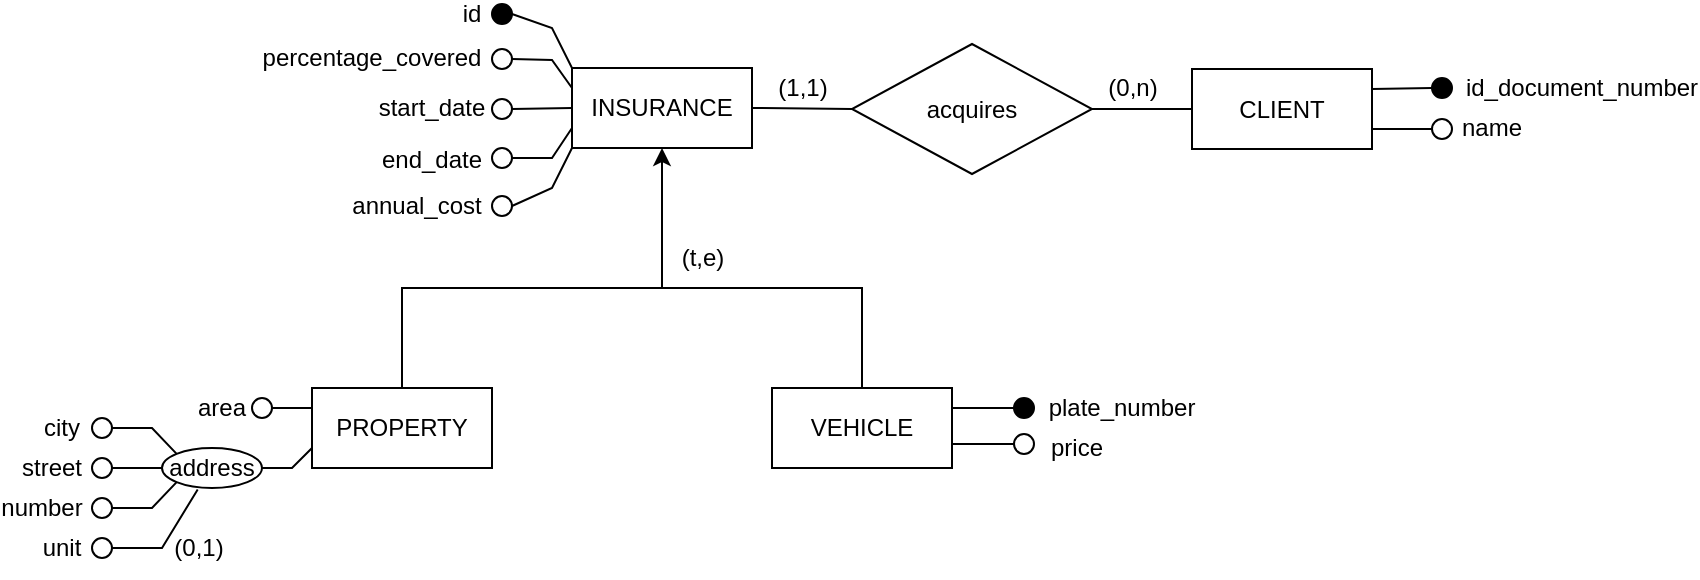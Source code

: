 <mxfile version="21.6.6" type="device">
  <diagram name="Página-1" id="CCxcWpyzQPPHp-bs092B">
    <mxGraphModel dx="1195" dy="632" grid="0" gridSize="5" guides="0" tooltips="1" connect="1" arrows="0" fold="1" page="1" pageScale="1" pageWidth="1169" pageHeight="827" math="0" shadow="0">
      <root>
        <mxCell id="0" />
        <mxCell id="1" parent="0" />
        <mxCell id="-kZ3y6Vt6g4glE9rWf7v-2" value="INSURANCE" style="rounded=0;whiteSpace=wrap;html=1;" parent="1" vertex="1">
          <mxGeometry x="370" y="310" width="90" height="40" as="geometry" />
        </mxCell>
        <mxCell id="-kZ3y6Vt6g4glE9rWf7v-3" value="acquires" style="shape=rhombus;perimeter=rhombusPerimeter;whiteSpace=wrap;html=1;align=center;fillColor=none;gradientColor=none;rounded=0;" parent="1" vertex="1">
          <mxGeometry x="510" y="298" width="120" height="65" as="geometry" />
        </mxCell>
        <mxCell id="-kZ3y6Vt6g4glE9rWf7v-4" value="" style="endArrow=none;html=1;rounded=0;entryX=0;entryY=0.5;entryDx=0;entryDy=0;" parent="1" target="-kZ3y6Vt6g4glE9rWf7v-3" edge="1">
          <mxGeometry relative="1" as="geometry">
            <mxPoint x="460" y="330" as="sourcePoint" />
            <mxPoint x="620" y="330" as="targetPoint" />
          </mxGeometry>
        </mxCell>
        <mxCell id="-kZ3y6Vt6g4glE9rWf7v-5" value="" style="endArrow=none;html=1;rounded=0;entryX=0;entryY=0.5;entryDx=0;entryDy=0;exitX=1;exitY=0.5;exitDx=0;exitDy=0;" parent="1" source="-kZ3y6Vt6g4glE9rWf7v-3" target="-kZ3y6Vt6g4glE9rWf7v-6" edge="1">
          <mxGeometry relative="1" as="geometry">
            <mxPoint x="660" y="330" as="sourcePoint" />
            <mxPoint x="690" y="330.5" as="targetPoint" />
          </mxGeometry>
        </mxCell>
        <mxCell id="-kZ3y6Vt6g4glE9rWf7v-6" value="CLIENT" style="rounded=0;whiteSpace=wrap;html=1;gradientColor=none;fillColor=none;" parent="1" vertex="1">
          <mxGeometry x="680" y="310.5" width="90" height="40" as="geometry" />
        </mxCell>
        <mxCell id="-kZ3y6Vt6g4glE9rWf7v-8" value="" style="ellipse;whiteSpace=wrap;html=1;aspect=fixed;rounded=0;" parent="1" vertex="1">
          <mxGeometry x="800" y="335.5" width="10" height="10" as="geometry" />
        </mxCell>
        <mxCell id="-kZ3y6Vt6g4glE9rWf7v-9" value="" style="ellipse;whiteSpace=wrap;html=1;aspect=fixed;rounded=0;fillColor=#000000;" parent="1" vertex="1">
          <mxGeometry x="800" y="315" width="10" height="10" as="geometry" />
        </mxCell>
        <mxCell id="-kZ3y6Vt6g4glE9rWf7v-11" value="" style="ellipse;whiteSpace=wrap;html=1;aspect=fixed;rounded=0;" parent="1" vertex="1">
          <mxGeometry x="330" y="350" width="10" height="10" as="geometry" />
        </mxCell>
        <mxCell id="-kZ3y6Vt6g4glE9rWf7v-12" value="" style="ellipse;whiteSpace=wrap;html=1;aspect=fixed;rounded=0;fillColor=none;" parent="1" vertex="1">
          <mxGeometry x="330" y="325.5" width="10" height="10" as="geometry" />
        </mxCell>
        <mxCell id="-kZ3y6Vt6g4glE9rWf7v-13" value="" style="ellipse;whiteSpace=wrap;html=1;aspect=fixed;fillColor=#000000;rounded=0;" parent="1" vertex="1">
          <mxGeometry x="330" y="278" width="10" height="10" as="geometry" />
        </mxCell>
        <mxCell id="-kZ3y6Vt6g4glE9rWf7v-18" value="" style="endArrow=none;html=1;rounded=0;exitX=0;exitY=0;exitDx=0;exitDy=0;entryX=1;entryY=0.5;entryDx=0;entryDy=0;" parent="1" source="-kZ3y6Vt6g4glE9rWf7v-2" target="-kZ3y6Vt6g4glE9rWf7v-13" edge="1">
          <mxGeometry width="50" height="50" relative="1" as="geometry">
            <mxPoint x="350" y="340" as="sourcePoint" />
            <mxPoint x="340" y="320" as="targetPoint" />
            <Array as="points">
              <mxPoint x="360" y="290" />
            </Array>
          </mxGeometry>
        </mxCell>
        <mxCell id="-kZ3y6Vt6g4glE9rWf7v-19" value="" style="endArrow=none;html=1;rounded=0;entryX=1;entryY=0.5;entryDx=0;entryDy=0;exitX=0;exitY=0.5;exitDx=0;exitDy=0;" parent="1" source="-kZ3y6Vt6g4glE9rWf7v-2" target="-kZ3y6Vt6g4glE9rWf7v-12" edge="1">
          <mxGeometry width="50" height="50" relative="1" as="geometry">
            <mxPoint x="360" y="330" as="sourcePoint" />
            <mxPoint x="350" y="305" as="targetPoint" />
            <Array as="points" />
          </mxGeometry>
        </mxCell>
        <mxCell id="-kZ3y6Vt6g4glE9rWf7v-20" value="" style="endArrow=none;html=1;rounded=0;entryX=1;entryY=0.5;entryDx=0;entryDy=0;exitX=0;exitY=0.75;exitDx=0;exitDy=0;" parent="1" source="-kZ3y6Vt6g4glE9rWf7v-2" target="-kZ3y6Vt6g4glE9rWf7v-11" edge="1">
          <mxGeometry width="50" height="50" relative="1" as="geometry">
            <mxPoint x="400" y="340" as="sourcePoint" />
            <mxPoint x="370" y="325" as="targetPoint" />
            <Array as="points">
              <mxPoint x="360" y="355" />
            </Array>
          </mxGeometry>
        </mxCell>
        <mxCell id="-kZ3y6Vt6g4glE9rWf7v-22" value="id_document_number" style="text;html=1;strokeColor=none;fillColor=none;align=center;verticalAlign=middle;whiteSpace=wrap;rounded=0;" parent="1" vertex="1">
          <mxGeometry x="850" y="315" width="50" height="10" as="geometry" />
        </mxCell>
        <mxCell id="-kZ3y6Vt6g4glE9rWf7v-23" value="name" style="text;html=1;strokeColor=none;fillColor=none;align=center;verticalAlign=middle;whiteSpace=wrap;rounded=0;" parent="1" vertex="1">
          <mxGeometry x="810" y="335" width="40" height="10" as="geometry" />
        </mxCell>
        <mxCell id="-kZ3y6Vt6g4glE9rWf7v-25" value="id" style="text;html=1;strokeColor=none;fillColor=none;align=center;verticalAlign=middle;whiteSpace=wrap;rounded=0;" parent="1" vertex="1">
          <mxGeometry x="300" y="278" width="40" height="10" as="geometry" />
        </mxCell>
        <mxCell id="-kZ3y6Vt6g4glE9rWf7v-26" value="percentage_covered" style="text;html=1;strokeColor=none;fillColor=none;align=center;verticalAlign=middle;whiteSpace=wrap;rounded=0;" parent="1" vertex="1">
          <mxGeometry x="250" y="300" width="40" height="10" as="geometry" />
        </mxCell>
        <mxCell id="-kZ3y6Vt6g4glE9rWf7v-27" value="end_date" style="text;html=1;strokeColor=none;fillColor=none;align=center;verticalAlign=middle;whiteSpace=wrap;rounded=0;" parent="1" vertex="1">
          <mxGeometry x="280" y="350.5" width="40" height="10" as="geometry" />
        </mxCell>
        <mxCell id="-kZ3y6Vt6g4glE9rWf7v-28" value="(1,1)" style="text;html=1;align=center;verticalAlign=middle;resizable=0;points=[];autosize=1;strokeColor=none;fillColor=none;rounded=0;" parent="1" vertex="1">
          <mxGeometry x="460" y="305" width="50" height="30" as="geometry" />
        </mxCell>
        <mxCell id="-kZ3y6Vt6g4glE9rWf7v-29" value="(0,n)" style="text;html=1;align=center;verticalAlign=middle;resizable=0;points=[];autosize=1;strokeColor=none;fillColor=none;rounded=0;" parent="1" vertex="1">
          <mxGeometry x="625" y="305" width="50" height="30" as="geometry" />
        </mxCell>
        <mxCell id="-kZ3y6Vt6g4glE9rWf7v-31" value="" style="ellipse;whiteSpace=wrap;html=1;aspect=fixed;rounded=0;" parent="1" vertex="1">
          <mxGeometry x="330" y="300.5" width="10" height="10" as="geometry" />
        </mxCell>
        <mxCell id="-kZ3y6Vt6g4glE9rWf7v-32" value="" style="ellipse;whiteSpace=wrap;html=1;aspect=fixed;rounded=0;" parent="1" vertex="1">
          <mxGeometry x="330" y="374" width="10" height="10" as="geometry" />
        </mxCell>
        <mxCell id="-kZ3y6Vt6g4glE9rWf7v-33" value="" style="endArrow=none;html=1;rounded=0;entryX=1;entryY=0.5;entryDx=0;entryDy=0;exitX=0;exitY=0.25;exitDx=0;exitDy=0;" parent="1" source="-kZ3y6Vt6g4glE9rWf7v-2" target="-kZ3y6Vt6g4glE9rWf7v-31" edge="1">
          <mxGeometry width="50" height="50" relative="1" as="geometry">
            <mxPoint x="380" y="340" as="sourcePoint" />
            <mxPoint x="350" y="341" as="targetPoint" />
            <Array as="points">
              <mxPoint x="360" y="306" />
            </Array>
          </mxGeometry>
        </mxCell>
        <mxCell id="-kZ3y6Vt6g4glE9rWf7v-34" value="" style="endArrow=none;html=1;rounded=0;entryX=1;entryY=0.5;entryDx=0;entryDy=0;exitX=0;exitY=1;exitDx=0;exitDy=0;" parent="1" source="-kZ3y6Vt6g4glE9rWf7v-2" target="-kZ3y6Vt6g4glE9rWf7v-32" edge="1">
          <mxGeometry width="50" height="50" relative="1" as="geometry">
            <mxPoint x="390" y="350" as="sourcePoint" />
            <mxPoint x="360" y="351" as="targetPoint" />
            <Array as="points">
              <mxPoint x="360" y="370" />
            </Array>
          </mxGeometry>
        </mxCell>
        <mxCell id="-kZ3y6Vt6g4glE9rWf7v-35" value="start_date" style="text;html=1;strokeColor=none;fillColor=none;align=center;verticalAlign=middle;whiteSpace=wrap;rounded=0;" parent="1" vertex="1">
          <mxGeometry x="280" y="325" width="40" height="10" as="geometry" />
        </mxCell>
        <mxCell id="-kZ3y6Vt6g4glE9rWf7v-36" value="annual_cost" style="text;html=1;strokeColor=none;fillColor=none;align=center;verticalAlign=middle;whiteSpace=wrap;rounded=0;" parent="1" vertex="1">
          <mxGeometry x="265" y="374" width="55" height="10" as="geometry" />
        </mxCell>
        <mxCell id="-kZ3y6Vt6g4glE9rWf7v-40" value="" style="endArrow=none;html=1;rounded=0;entryX=0;entryY=0.5;entryDx=0;entryDy=0;exitX=1;exitY=0.25;exitDx=0;exitDy=0;" parent="1" source="-kZ3y6Vt6g4glE9rWf7v-6" target="-kZ3y6Vt6g4glE9rWf7v-9" edge="1">
          <mxGeometry width="50" height="50" relative="1" as="geometry">
            <mxPoint x="730" y="360" as="sourcePoint" />
            <mxPoint x="780" y="310" as="targetPoint" />
          </mxGeometry>
        </mxCell>
        <mxCell id="-kZ3y6Vt6g4glE9rWf7v-41" value="" style="endArrow=none;html=1;rounded=0;entryX=0;entryY=0.5;entryDx=0;entryDy=0;exitX=1;exitY=0.75;exitDx=0;exitDy=0;" parent="1" source="-kZ3y6Vt6g4glE9rWf7v-6" target="-kZ3y6Vt6g4glE9rWf7v-8" edge="1">
          <mxGeometry width="50" height="50" relative="1" as="geometry">
            <mxPoint x="780" y="331" as="sourcePoint" />
            <mxPoint x="810" y="330" as="targetPoint" />
          </mxGeometry>
        </mxCell>
        <mxCell id="-kZ3y6Vt6g4glE9rWf7v-42" value="PROPERTY" style="rounded=0;whiteSpace=wrap;html=1;" parent="1" vertex="1">
          <mxGeometry x="240" y="470" width="90" height="40" as="geometry" />
        </mxCell>
        <mxCell id="-kZ3y6Vt6g4glE9rWf7v-43" value="VEHICLE" style="rounded=0;whiteSpace=wrap;html=1;" parent="1" vertex="1">
          <mxGeometry x="470" y="470" width="90" height="40" as="geometry" />
        </mxCell>
        <mxCell id="-kZ3y6Vt6g4glE9rWf7v-46" value="" style="endArrow=none;html=1;rounded=0;exitX=0.5;exitY=0;exitDx=0;exitDy=0;entryX=0.5;entryY=0;entryDx=0;entryDy=0;" parent="1" source="-kZ3y6Vt6g4glE9rWf7v-42" target="-kZ3y6Vt6g4glE9rWf7v-43" edge="1">
          <mxGeometry width="50" height="50" relative="1" as="geometry">
            <mxPoint x="310" y="460" as="sourcePoint" />
            <mxPoint x="515" y="440" as="targetPoint" />
            <Array as="points">
              <mxPoint x="285" y="420" />
              <mxPoint x="515" y="420" />
            </Array>
          </mxGeometry>
        </mxCell>
        <mxCell id="-kZ3y6Vt6g4glE9rWf7v-48" value="" style="endArrow=classic;html=1;rounded=0;entryX=0.5;entryY=1;entryDx=0;entryDy=0;" parent="1" target="-kZ3y6Vt6g4glE9rWf7v-2" edge="1">
          <mxGeometry width="50" height="50" relative="1" as="geometry">
            <mxPoint x="415" y="420" as="sourcePoint" />
            <mxPoint x="600" y="350" as="targetPoint" />
          </mxGeometry>
        </mxCell>
        <mxCell id="-kZ3y6Vt6g4glE9rWf7v-49" value="(t,e)" style="text;html=1;align=center;verticalAlign=middle;resizable=0;points=[];autosize=1;strokeColor=none;fillColor=none;rounded=0;" parent="1" vertex="1">
          <mxGeometry x="415" y="390" width="40" height="30" as="geometry" />
        </mxCell>
        <mxCell id="-kZ3y6Vt6g4glE9rWf7v-51" value="address" style="ellipse;whiteSpace=wrap;html=1;rounded=0;" parent="1" vertex="1">
          <mxGeometry x="165" y="500" width="50" height="20" as="geometry" />
        </mxCell>
        <mxCell id="-kZ3y6Vt6g4glE9rWf7v-64" value="" style="ellipse;whiteSpace=wrap;html=1;aspect=fixed;rounded=0;gradientColor=none;strokeColor=default;fillColor=#000000;" parent="1" vertex="1">
          <mxGeometry x="591" y="475" width="10" height="10" as="geometry" />
        </mxCell>
        <mxCell id="-kZ3y6Vt6g4glE9rWf7v-65" value="" style="endArrow=none;html=1;rounded=0;exitX=1;exitY=0.25;exitDx=0;exitDy=0;entryX=0;entryY=0.5;entryDx=0;entryDy=0;" parent="1" source="-kZ3y6Vt6g4glE9rWf7v-43" target="-kZ3y6Vt6g4glE9rWf7v-64" edge="1">
          <mxGeometry width="50" height="50" relative="1" as="geometry">
            <mxPoint x="560" y="510" as="sourcePoint" />
            <mxPoint x="580" y="490" as="targetPoint" />
          </mxGeometry>
        </mxCell>
        <mxCell id="-kZ3y6Vt6g4glE9rWf7v-66" value="" style="ellipse;whiteSpace=wrap;html=1;aspect=fixed;rounded=0;gradientColor=none;strokeColor=default;" parent="1" vertex="1">
          <mxGeometry x="591" y="493" width="10" height="10" as="geometry" />
        </mxCell>
        <mxCell id="-kZ3y6Vt6g4glE9rWf7v-67" value="" style="endArrow=none;html=1;rounded=0;exitX=1;exitY=0.25;exitDx=0;exitDy=0;entryX=0;entryY=0.5;entryDx=0;entryDy=0;" parent="1" target="-kZ3y6Vt6g4glE9rWf7v-66" edge="1">
          <mxGeometry width="50" height="50" relative="1" as="geometry">
            <mxPoint x="560" y="498" as="sourcePoint" />
            <mxPoint x="580" y="508" as="targetPoint" />
          </mxGeometry>
        </mxCell>
        <mxCell id="-kZ3y6Vt6g4glE9rWf7v-68" value="plate_number" style="text;html=1;strokeColor=none;fillColor=none;align=center;verticalAlign=middle;whiteSpace=wrap;rounded=0;" parent="1" vertex="1">
          <mxGeometry x="625" y="475" width="40" height="10" as="geometry" />
        </mxCell>
        <mxCell id="-kZ3y6Vt6g4glE9rWf7v-69" value="price" style="text;html=1;strokeColor=none;fillColor=none;align=center;verticalAlign=middle;whiteSpace=wrap;rounded=0;" parent="1" vertex="1">
          <mxGeometry x="605" y="495" width="35" height="10" as="geometry" />
        </mxCell>
        <mxCell id="-kZ3y6Vt6g4glE9rWf7v-70" value="" style="endArrow=none;html=1;rounded=0;entryX=0;entryY=0.75;entryDx=0;entryDy=0;exitX=1;exitY=0.5;exitDx=0;exitDy=0;" parent="1" source="-kZ3y6Vt6g4glE9rWf7v-51" target="-kZ3y6Vt6g4glE9rWf7v-42" edge="1">
          <mxGeometry width="50" height="50" relative="1" as="geometry">
            <mxPoint x="200" y="570" as="sourcePoint" />
            <mxPoint x="250" y="520" as="targetPoint" />
            <Array as="points">
              <mxPoint x="230" y="510" />
            </Array>
          </mxGeometry>
        </mxCell>
        <mxCell id="-kZ3y6Vt6g4glE9rWf7v-71" value="" style="endArrow=none;html=1;rounded=0;entryX=0;entryY=0.25;entryDx=0;entryDy=0;exitX=1;exitY=0.5;exitDx=0;exitDy=0;" parent="1" source="-kZ3y6Vt6g4glE9rWf7v-72" target="-kZ3y6Vt6g4glE9rWf7v-42" edge="1">
          <mxGeometry width="50" height="50" relative="1" as="geometry">
            <mxPoint x="220" y="480" as="sourcePoint" />
            <mxPoint x="245" y="505" as="targetPoint" />
            <Array as="points" />
          </mxGeometry>
        </mxCell>
        <mxCell id="-kZ3y6Vt6g4glE9rWf7v-72" value="" style="ellipse;whiteSpace=wrap;html=1;aspect=fixed;rounded=0;" parent="1" vertex="1">
          <mxGeometry x="210" y="475" width="10" height="10" as="geometry" />
        </mxCell>
        <mxCell id="-kZ3y6Vt6g4glE9rWf7v-74" value="" style="endArrow=none;html=1;rounded=0;entryX=0;entryY=0;entryDx=0;entryDy=0;exitX=1;exitY=0.5;exitDx=0;exitDy=0;" parent="1" source="-kZ3y6Vt6g4glE9rWf7v-75" target="-kZ3y6Vt6g4glE9rWf7v-51" edge="1">
          <mxGeometry width="50" height="50" relative="1" as="geometry">
            <mxPoint x="155" y="505" as="sourcePoint" />
            <mxPoint x="175" y="505" as="targetPoint" />
            <Array as="points">
              <mxPoint x="160" y="490" />
            </Array>
          </mxGeometry>
        </mxCell>
        <mxCell id="-kZ3y6Vt6g4glE9rWf7v-75" value="" style="ellipse;whiteSpace=wrap;html=1;aspect=fixed;rounded=0;" parent="1" vertex="1">
          <mxGeometry x="130" y="485" width="10" height="10" as="geometry" />
        </mxCell>
        <mxCell id="-kZ3y6Vt6g4glE9rWf7v-76" value="" style="endArrow=none;html=1;rounded=0;entryX=0;entryY=0.5;entryDx=0;entryDy=0;exitX=1;exitY=0.5;exitDx=0;exitDy=0;" parent="1" source="-kZ3y6Vt6g4glE9rWf7v-77" target="-kZ3y6Vt6g4glE9rWf7v-51" edge="1">
          <mxGeometry width="50" height="50" relative="1" as="geometry">
            <mxPoint x="150" y="535" as="sourcePoint" />
            <mxPoint x="170" y="535" as="targetPoint" />
            <Array as="points" />
          </mxGeometry>
        </mxCell>
        <mxCell id="-kZ3y6Vt6g4glE9rWf7v-77" value="" style="ellipse;whiteSpace=wrap;html=1;aspect=fixed;rounded=0;" parent="1" vertex="1">
          <mxGeometry x="130" y="505" width="10" height="10" as="geometry" />
        </mxCell>
        <mxCell id="-kZ3y6Vt6g4glE9rWf7v-78" value="" style="endArrow=none;html=1;rounded=0;exitX=1;exitY=0.5;exitDx=0;exitDy=0;entryX=0;entryY=1;entryDx=0;entryDy=0;" parent="1" source="-kZ3y6Vt6g4glE9rWf7v-79" target="-kZ3y6Vt6g4glE9rWf7v-51" edge="1">
          <mxGeometry width="50" height="50" relative="1" as="geometry">
            <mxPoint x="125" y="540" as="sourcePoint" />
            <mxPoint x="145" y="540" as="targetPoint" />
            <Array as="points">
              <mxPoint x="160" y="530" />
            </Array>
          </mxGeometry>
        </mxCell>
        <mxCell id="-kZ3y6Vt6g4glE9rWf7v-79" value="" style="ellipse;whiteSpace=wrap;html=1;aspect=fixed;rounded=0;" parent="1" vertex="1">
          <mxGeometry x="130" y="525" width="10" height="10" as="geometry" />
        </mxCell>
        <mxCell id="-kZ3y6Vt6g4glE9rWf7v-80" value="" style="endArrow=none;html=1;rounded=0;entryX=0.357;entryY=1.037;entryDx=0;entryDy=0;exitX=1;exitY=0.5;exitDx=0;exitDy=0;entryPerimeter=0;" parent="1" source="-kZ3y6Vt6g4glE9rWf7v-81" target="-kZ3y6Vt6g4glE9rWf7v-51" edge="1">
          <mxGeometry width="50" height="50" relative="1" as="geometry">
            <mxPoint x="140" y="550" as="sourcePoint" />
            <mxPoint x="160" y="550" as="targetPoint" />
            <Array as="points">
              <mxPoint x="165" y="550" />
            </Array>
          </mxGeometry>
        </mxCell>
        <mxCell id="-kZ3y6Vt6g4glE9rWf7v-81" value="" style="ellipse;whiteSpace=wrap;html=1;aspect=fixed;rounded=0;" parent="1" vertex="1">
          <mxGeometry x="130" y="545" width="10" height="10" as="geometry" />
        </mxCell>
        <mxCell id="-kZ3y6Vt6g4glE9rWf7v-82" value="area" style="text;html=1;strokeColor=none;fillColor=none;align=center;verticalAlign=middle;whiteSpace=wrap;rounded=0;" parent="1" vertex="1">
          <mxGeometry x="175" y="475" width="40" height="10" as="geometry" />
        </mxCell>
        <mxCell id="-kZ3y6Vt6g4glE9rWf7v-138" value="city" style="text;html=1;strokeColor=none;fillColor=none;align=center;verticalAlign=middle;whiteSpace=wrap;rounded=0;" parent="1" vertex="1">
          <mxGeometry x="95" y="485" width="40" height="10" as="geometry" />
        </mxCell>
        <mxCell id="-kZ3y6Vt6g4glE9rWf7v-139" value="street" style="text;html=1;strokeColor=none;fillColor=none;align=center;verticalAlign=middle;whiteSpace=wrap;rounded=0;" parent="1" vertex="1">
          <mxGeometry x="90" y="505" width="40" height="10" as="geometry" />
        </mxCell>
        <mxCell id="-kZ3y6Vt6g4glE9rWf7v-140" value="number" style="text;html=1;strokeColor=none;fillColor=none;align=center;verticalAlign=middle;whiteSpace=wrap;rounded=0;" parent="1" vertex="1">
          <mxGeometry x="85" y="525" width="40" height="10" as="geometry" />
        </mxCell>
        <mxCell id="-kZ3y6Vt6g4glE9rWf7v-141" value="unit" style="text;html=1;strokeColor=none;fillColor=none;align=center;verticalAlign=middle;whiteSpace=wrap;rounded=0;" parent="1" vertex="1">
          <mxGeometry x="95" y="545" width="40" height="10" as="geometry" />
        </mxCell>
        <mxCell id="-kZ3y6Vt6g4glE9rWf7v-143" value="(0,1)" style="text;html=1;align=center;verticalAlign=middle;resizable=0;points=[];autosize=1;strokeColor=none;fillColor=none;rounded=0;" parent="1" vertex="1">
          <mxGeometry x="160" y="535" width="45" height="30" as="geometry" />
        </mxCell>
      </root>
    </mxGraphModel>
  </diagram>
</mxfile>
